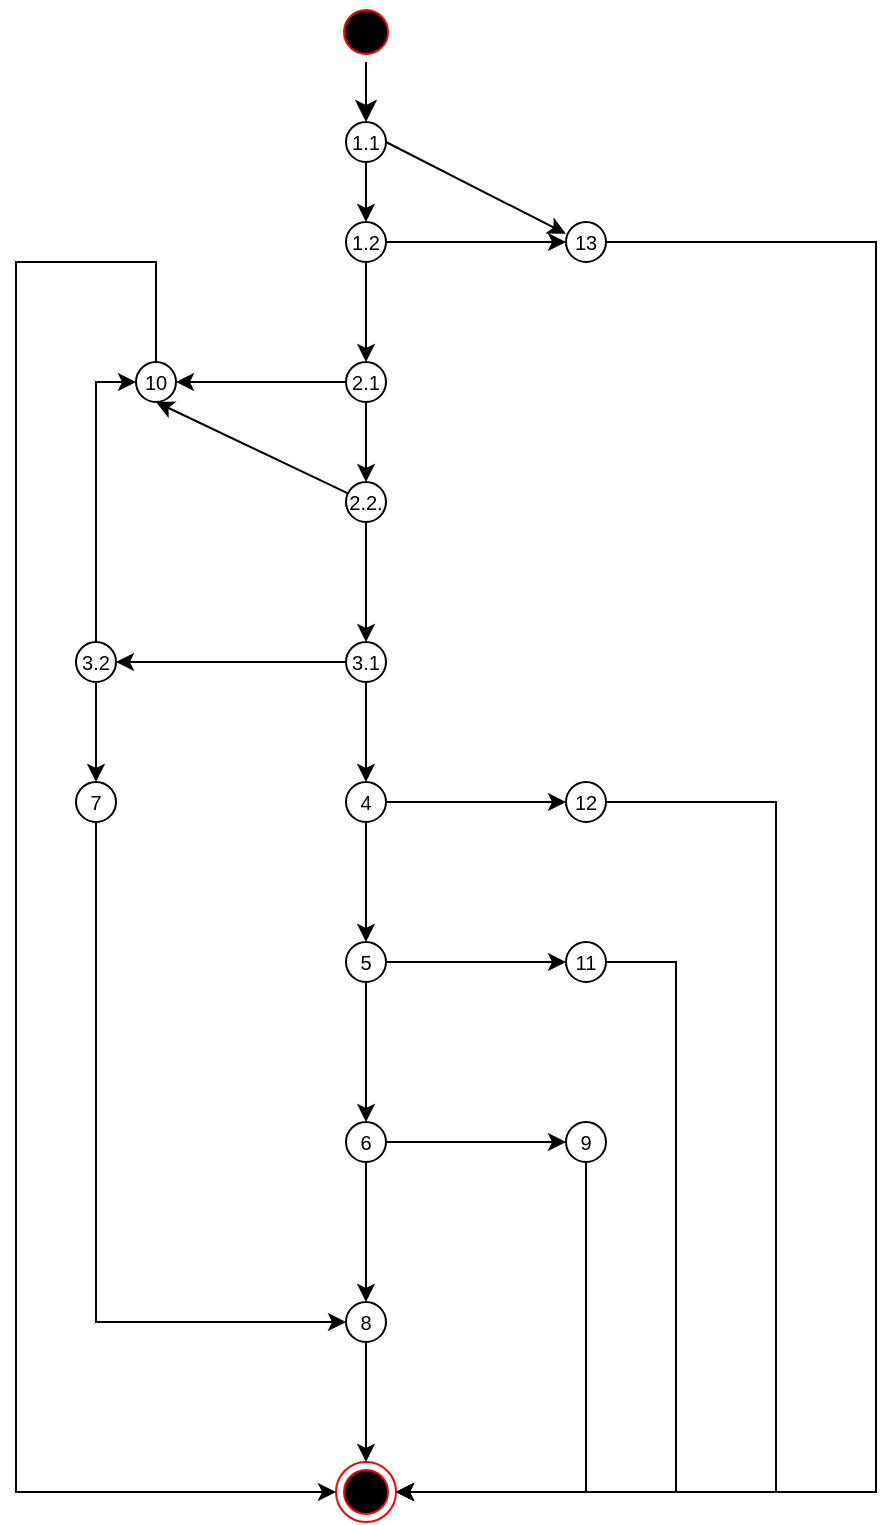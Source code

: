 <mxfile version="27.0.3">
  <diagram name="Page-1" id="03XX2MPO4sETvZb602Uh">
    <mxGraphModel dx="2058" dy="1113" grid="1" gridSize="10" guides="1" tooltips="1" connect="1" arrows="1" fold="1" page="1" pageScale="1" pageWidth="850" pageHeight="1100" math="0" shadow="0">
      <root>
        <mxCell id="0" />
        <mxCell id="1" parent="0" />
        <mxCell id="4Z4Qs0QXwUxuNKvJey66-1" value="" style="ellipse;html=1;shape=startState;fillColor=#000000;strokeColor=#ff0000;" vertex="1" parent="1">
          <mxGeometry x="410" y="100" width="30" height="30" as="geometry" />
        </mxCell>
        <mxCell id="4Z4Qs0QXwUxuNKvJey66-2" value="" style="edgeStyle=orthogonalEdgeStyle;html=1;verticalAlign=bottom;endArrow=classic;endSize=8;strokeColor=#000000;rounded=0;entryX=0.5;entryY=0;entryDx=0;entryDy=0;endFill=1;" edge="1" source="4Z4Qs0QXwUxuNKvJey66-1" parent="1" target="4Z4Qs0QXwUxuNKvJey66-4">
          <mxGeometry relative="1" as="geometry">
            <mxPoint x="425" y="190" as="targetPoint" />
          </mxGeometry>
        </mxCell>
        <mxCell id="4Z4Qs0QXwUxuNKvJey66-3" value="" style="ellipse;html=1;shape=endState;fillColor=#000000;strokeColor=#ff0000;" vertex="1" parent="1">
          <mxGeometry x="410" y="830" width="30" height="30" as="geometry" />
        </mxCell>
        <mxCell id="4Z4Qs0QXwUxuNKvJey66-27" style="rounded=0;orthogonalLoop=1;jettySize=auto;html=1;exitX=0.5;exitY=1;exitDx=0;exitDy=0;entryX=0.5;entryY=0;entryDx=0;entryDy=0;" edge="1" parent="1" source="4Z4Qs0QXwUxuNKvJey66-4" target="4Z4Qs0QXwUxuNKvJey66-7">
          <mxGeometry relative="1" as="geometry" />
        </mxCell>
        <mxCell id="4Z4Qs0QXwUxuNKvJey66-4" value="&lt;font style=&quot;font-size: 10px;&quot;&gt;1.1&lt;/font&gt;" style="ellipse;whiteSpace=wrap;html=1;aspect=fixed;" vertex="1" parent="1">
          <mxGeometry x="415" y="160" width="20" height="20" as="geometry" />
        </mxCell>
        <mxCell id="4Z4Qs0QXwUxuNKvJey66-31" style="edgeStyle=orthogonalEdgeStyle;rounded=0;orthogonalLoop=1;jettySize=auto;html=1;exitX=1;exitY=0.5;exitDx=0;exitDy=0;entryX=0;entryY=0.5;entryDx=0;entryDy=0;" edge="1" parent="1" source="4Z4Qs0QXwUxuNKvJey66-7" target="4Z4Qs0QXwUxuNKvJey66-26">
          <mxGeometry relative="1" as="geometry" />
        </mxCell>
        <mxCell id="4Z4Qs0QXwUxuNKvJey66-7" value="&lt;font style=&quot;font-size: 10px;&quot;&gt;1.2&lt;/font&gt;" style="ellipse;whiteSpace=wrap;html=1;aspect=fixed;" vertex="1" parent="1">
          <mxGeometry x="415" y="210" width="20" height="20" as="geometry" />
        </mxCell>
        <mxCell id="4Z4Qs0QXwUxuNKvJey66-32" style="edgeStyle=orthogonalEdgeStyle;rounded=0;orthogonalLoop=1;jettySize=auto;html=1;exitX=0.5;exitY=1;exitDx=0;exitDy=0;entryX=0.5;entryY=0;entryDx=0;entryDy=0;" edge="1" parent="1" source="4Z4Qs0QXwUxuNKvJey66-8" target="4Z4Qs0QXwUxuNKvJey66-9">
          <mxGeometry relative="1" as="geometry" />
        </mxCell>
        <mxCell id="4Z4Qs0QXwUxuNKvJey66-36" value="" style="edgeStyle=orthogonalEdgeStyle;rounded=0;orthogonalLoop=1;jettySize=auto;html=1;" edge="1" parent="1" source="4Z4Qs0QXwUxuNKvJey66-8" target="4Z4Qs0QXwUxuNKvJey66-23">
          <mxGeometry relative="1" as="geometry" />
        </mxCell>
        <mxCell id="4Z4Qs0QXwUxuNKvJey66-8" value="&lt;font style=&quot;font-size: 10px;&quot;&gt;2.1&lt;/font&gt;" style="ellipse;whiteSpace=wrap;html=1;aspect=fixed;" vertex="1" parent="1">
          <mxGeometry x="415" y="280" width="20" height="20" as="geometry" />
        </mxCell>
        <mxCell id="4Z4Qs0QXwUxuNKvJey66-33" style="edgeStyle=orthogonalEdgeStyle;rounded=0;orthogonalLoop=1;jettySize=auto;html=1;exitX=0.5;exitY=1;exitDx=0;exitDy=0;entryX=0.5;entryY=0;entryDx=0;entryDy=0;" edge="1" parent="1" source="4Z4Qs0QXwUxuNKvJey66-9" target="4Z4Qs0QXwUxuNKvJey66-10">
          <mxGeometry relative="1" as="geometry" />
        </mxCell>
        <mxCell id="4Z4Qs0QXwUxuNKvJey66-37" style="rounded=0;orthogonalLoop=1;jettySize=auto;html=1;entryX=0.5;entryY=1;entryDx=0;entryDy=0;" edge="1" parent="1" source="4Z4Qs0QXwUxuNKvJey66-9" target="4Z4Qs0QXwUxuNKvJey66-23">
          <mxGeometry relative="1" as="geometry" />
        </mxCell>
        <mxCell id="4Z4Qs0QXwUxuNKvJey66-9" value="&lt;font style=&quot;font-size: 10px;&quot;&gt;2.2.&lt;/font&gt;" style="ellipse;whiteSpace=wrap;html=1;aspect=fixed;" vertex="1" parent="1">
          <mxGeometry x="415" y="340" width="20" height="20" as="geometry" />
        </mxCell>
        <mxCell id="4Z4Qs0QXwUxuNKvJey66-38" value="" style="edgeStyle=orthogonalEdgeStyle;rounded=0;orthogonalLoop=1;jettySize=auto;html=1;" edge="1" parent="1" source="4Z4Qs0QXwUxuNKvJey66-10" target="4Z4Qs0QXwUxuNKvJey66-12">
          <mxGeometry relative="1" as="geometry" />
        </mxCell>
        <mxCell id="4Z4Qs0QXwUxuNKvJey66-40" value="" style="edgeStyle=orthogonalEdgeStyle;rounded=0;orthogonalLoop=1;jettySize=auto;html=1;" edge="1" parent="1" source="4Z4Qs0QXwUxuNKvJey66-10" target="4Z4Qs0QXwUxuNKvJey66-11">
          <mxGeometry relative="1" as="geometry" />
        </mxCell>
        <mxCell id="4Z4Qs0QXwUxuNKvJey66-10" value="&lt;font style=&quot;font-size: 10px;&quot;&gt;3.1&lt;/font&gt;" style="ellipse;whiteSpace=wrap;html=1;aspect=fixed;" vertex="1" parent="1">
          <mxGeometry x="415" y="420" width="20" height="20" as="geometry" />
        </mxCell>
        <mxCell id="4Z4Qs0QXwUxuNKvJey66-41" value="" style="edgeStyle=orthogonalEdgeStyle;rounded=0;orthogonalLoop=1;jettySize=auto;html=1;" edge="1" parent="1" source="4Z4Qs0QXwUxuNKvJey66-11" target="4Z4Qs0QXwUxuNKvJey66-19">
          <mxGeometry relative="1" as="geometry" />
        </mxCell>
        <mxCell id="4Z4Qs0QXwUxuNKvJey66-43" style="edgeStyle=orthogonalEdgeStyle;rounded=0;orthogonalLoop=1;jettySize=auto;html=1;entryX=0;entryY=0.5;entryDx=0;entryDy=0;" edge="1" parent="1" source="4Z4Qs0QXwUxuNKvJey66-11" target="4Z4Qs0QXwUxuNKvJey66-23">
          <mxGeometry relative="1" as="geometry">
            <Array as="points">
              <mxPoint x="290" y="290" />
            </Array>
          </mxGeometry>
        </mxCell>
        <mxCell id="4Z4Qs0QXwUxuNKvJey66-11" value="&lt;font style=&quot;font-size: 10px;&quot;&gt;3.2&lt;/font&gt;" style="ellipse;whiteSpace=wrap;html=1;aspect=fixed;" vertex="1" parent="1">
          <mxGeometry x="280" y="420" width="20" height="20" as="geometry" />
        </mxCell>
        <mxCell id="4Z4Qs0QXwUxuNKvJey66-44" value="" style="edgeStyle=orthogonalEdgeStyle;rounded=0;orthogonalLoop=1;jettySize=auto;html=1;" edge="1" parent="1" source="4Z4Qs0QXwUxuNKvJey66-12" target="4Z4Qs0QXwUxuNKvJey66-17">
          <mxGeometry relative="1" as="geometry" />
        </mxCell>
        <mxCell id="4Z4Qs0QXwUxuNKvJey66-45" value="" style="edgeStyle=orthogonalEdgeStyle;rounded=0;orthogonalLoop=1;jettySize=auto;html=1;" edge="1" parent="1" source="4Z4Qs0QXwUxuNKvJey66-12" target="4Z4Qs0QXwUxuNKvJey66-25">
          <mxGeometry relative="1" as="geometry" />
        </mxCell>
        <mxCell id="4Z4Qs0QXwUxuNKvJey66-12" value="&lt;font style=&quot;font-size: 10px;&quot;&gt;4&lt;/font&gt;" style="ellipse;whiteSpace=wrap;html=1;aspect=fixed;" vertex="1" parent="1">
          <mxGeometry x="415" y="490" width="20" height="20" as="geometry" />
        </mxCell>
        <mxCell id="4Z4Qs0QXwUxuNKvJey66-46" value="" style="edgeStyle=orthogonalEdgeStyle;rounded=0;orthogonalLoop=1;jettySize=auto;html=1;" edge="1" parent="1" source="4Z4Qs0QXwUxuNKvJey66-17" target="4Z4Qs0QXwUxuNKvJey66-18">
          <mxGeometry relative="1" as="geometry" />
        </mxCell>
        <mxCell id="4Z4Qs0QXwUxuNKvJey66-47" value="" style="edgeStyle=orthogonalEdgeStyle;rounded=0;orthogonalLoop=1;jettySize=auto;html=1;" edge="1" parent="1" source="4Z4Qs0QXwUxuNKvJey66-17" target="4Z4Qs0QXwUxuNKvJey66-24">
          <mxGeometry relative="1" as="geometry" />
        </mxCell>
        <mxCell id="4Z4Qs0QXwUxuNKvJey66-17" value="&lt;font style=&quot;font-size: 10px;&quot;&gt;5&lt;/font&gt;" style="ellipse;whiteSpace=wrap;html=1;aspect=fixed;" vertex="1" parent="1">
          <mxGeometry x="415" y="570" width="20" height="20" as="geometry" />
        </mxCell>
        <mxCell id="4Z4Qs0QXwUxuNKvJey66-48" value="" style="edgeStyle=orthogonalEdgeStyle;rounded=0;orthogonalLoop=1;jettySize=auto;html=1;" edge="1" parent="1" source="4Z4Qs0QXwUxuNKvJey66-18" target="4Z4Qs0QXwUxuNKvJey66-21">
          <mxGeometry relative="1" as="geometry" />
        </mxCell>
        <mxCell id="4Z4Qs0QXwUxuNKvJey66-49" value="" style="edgeStyle=orthogonalEdgeStyle;rounded=0;orthogonalLoop=1;jettySize=auto;html=1;" edge="1" parent="1" source="4Z4Qs0QXwUxuNKvJey66-18" target="4Z4Qs0QXwUxuNKvJey66-22">
          <mxGeometry relative="1" as="geometry" />
        </mxCell>
        <mxCell id="4Z4Qs0QXwUxuNKvJey66-18" value="&lt;font style=&quot;font-size: 10px;&quot;&gt;6&lt;/font&gt;" style="ellipse;whiteSpace=wrap;html=1;aspect=fixed;" vertex="1" parent="1">
          <mxGeometry x="415" y="660" width="20" height="20" as="geometry" />
        </mxCell>
        <mxCell id="4Z4Qs0QXwUxuNKvJey66-50" style="edgeStyle=orthogonalEdgeStyle;rounded=0;orthogonalLoop=1;jettySize=auto;html=1;entryX=0;entryY=0.5;entryDx=0;entryDy=0;" edge="1" parent="1" source="4Z4Qs0QXwUxuNKvJey66-19" target="4Z4Qs0QXwUxuNKvJey66-21">
          <mxGeometry relative="1" as="geometry">
            <Array as="points">
              <mxPoint x="290" y="760" />
            </Array>
          </mxGeometry>
        </mxCell>
        <mxCell id="4Z4Qs0QXwUxuNKvJey66-19" value="&lt;font style=&quot;font-size: 10px;&quot;&gt;7&lt;/font&gt;" style="ellipse;whiteSpace=wrap;html=1;aspect=fixed;" vertex="1" parent="1">
          <mxGeometry x="280" y="490" width="20" height="20" as="geometry" />
        </mxCell>
        <mxCell id="4Z4Qs0QXwUxuNKvJey66-51" style="edgeStyle=orthogonalEdgeStyle;rounded=0;orthogonalLoop=1;jettySize=auto;html=1;entryX=0.5;entryY=0;entryDx=0;entryDy=0;" edge="1" parent="1" source="4Z4Qs0QXwUxuNKvJey66-21" target="4Z4Qs0QXwUxuNKvJey66-3">
          <mxGeometry relative="1" as="geometry" />
        </mxCell>
        <mxCell id="4Z4Qs0QXwUxuNKvJey66-21" value="&lt;font style=&quot;font-size: 10px;&quot;&gt;8&lt;/font&gt;" style="ellipse;whiteSpace=wrap;html=1;aspect=fixed;" vertex="1" parent="1">
          <mxGeometry x="415" y="750" width="20" height="20" as="geometry" />
        </mxCell>
        <mxCell id="4Z4Qs0QXwUxuNKvJey66-52" style="edgeStyle=orthogonalEdgeStyle;rounded=0;orthogonalLoop=1;jettySize=auto;html=1;entryX=1;entryY=0.5;entryDx=0;entryDy=0;" edge="1" parent="1" source="4Z4Qs0QXwUxuNKvJey66-22" target="4Z4Qs0QXwUxuNKvJey66-3">
          <mxGeometry relative="1" as="geometry">
            <Array as="points">
              <mxPoint x="535" y="845" />
            </Array>
          </mxGeometry>
        </mxCell>
        <mxCell id="4Z4Qs0QXwUxuNKvJey66-22" value="&lt;font style=&quot;font-size: 10px;&quot;&gt;9&lt;/font&gt;" style="ellipse;whiteSpace=wrap;html=1;aspect=fixed;" vertex="1" parent="1">
          <mxGeometry x="525" y="660" width="20" height="20" as="geometry" />
        </mxCell>
        <mxCell id="4Z4Qs0QXwUxuNKvJey66-56" style="edgeStyle=orthogonalEdgeStyle;rounded=0;orthogonalLoop=1;jettySize=auto;html=1;entryX=0;entryY=0.5;entryDx=0;entryDy=0;" edge="1" parent="1" source="4Z4Qs0QXwUxuNKvJey66-23" target="4Z4Qs0QXwUxuNKvJey66-3">
          <mxGeometry relative="1" as="geometry">
            <Array as="points">
              <mxPoint x="320" y="230" />
              <mxPoint x="250" y="230" />
              <mxPoint x="250" y="845" />
            </Array>
          </mxGeometry>
        </mxCell>
        <mxCell id="4Z4Qs0QXwUxuNKvJey66-23" value="&lt;font style=&quot;font-size: 10px;&quot;&gt;10&lt;/font&gt;" style="ellipse;whiteSpace=wrap;html=1;aspect=fixed;" vertex="1" parent="1">
          <mxGeometry x="310" y="280" width="20" height="20" as="geometry" />
        </mxCell>
        <mxCell id="4Z4Qs0QXwUxuNKvJey66-54" style="edgeStyle=orthogonalEdgeStyle;rounded=0;orthogonalLoop=1;jettySize=auto;html=1;exitX=1;exitY=0.5;exitDx=0;exitDy=0;entryX=1;entryY=0.5;entryDx=0;entryDy=0;" edge="1" parent="1" source="4Z4Qs0QXwUxuNKvJey66-24" target="4Z4Qs0QXwUxuNKvJey66-3">
          <mxGeometry relative="1" as="geometry">
            <mxPoint x="630" y="850" as="targetPoint" />
            <Array as="points">
              <mxPoint x="580" y="580" />
              <mxPoint x="580" y="845" />
            </Array>
          </mxGeometry>
        </mxCell>
        <mxCell id="4Z4Qs0QXwUxuNKvJey66-24" value="&lt;font style=&quot;font-size: 10px;&quot;&gt;11&lt;/font&gt;" style="ellipse;whiteSpace=wrap;html=1;aspect=fixed;" vertex="1" parent="1">
          <mxGeometry x="525" y="570" width="20" height="20" as="geometry" />
        </mxCell>
        <mxCell id="4Z4Qs0QXwUxuNKvJey66-55" style="edgeStyle=orthogonalEdgeStyle;rounded=0;orthogonalLoop=1;jettySize=auto;html=1;exitX=1;exitY=0.5;exitDx=0;exitDy=0;entryX=1;entryY=0.5;entryDx=0;entryDy=0;" edge="1" parent="1" source="4Z4Qs0QXwUxuNKvJey66-25" target="4Z4Qs0QXwUxuNKvJey66-3">
          <mxGeometry relative="1" as="geometry">
            <mxPoint x="650" y="850" as="targetPoint" />
            <Array as="points">
              <mxPoint x="630" y="500" />
              <mxPoint x="630" y="845" />
            </Array>
          </mxGeometry>
        </mxCell>
        <mxCell id="4Z4Qs0QXwUxuNKvJey66-25" value="&lt;font style=&quot;font-size: 10px;&quot;&gt;12&lt;/font&gt;" style="ellipse;whiteSpace=wrap;html=1;aspect=fixed;" vertex="1" parent="1">
          <mxGeometry x="525" y="490" width="20" height="20" as="geometry" />
        </mxCell>
        <mxCell id="4Z4Qs0QXwUxuNKvJey66-57" style="edgeStyle=orthogonalEdgeStyle;rounded=0;orthogonalLoop=1;jettySize=auto;html=1;entryX=1;entryY=0.5;entryDx=0;entryDy=0;" edge="1" parent="1" source="4Z4Qs0QXwUxuNKvJey66-26" target="4Z4Qs0QXwUxuNKvJey66-3">
          <mxGeometry relative="1" as="geometry">
            <mxPoint x="690" y="850" as="targetPoint" />
            <Array as="points">
              <mxPoint x="680" y="220" />
              <mxPoint x="680" y="845" />
            </Array>
          </mxGeometry>
        </mxCell>
        <mxCell id="4Z4Qs0QXwUxuNKvJey66-26" value="&lt;font style=&quot;font-size: 10px;&quot;&gt;13&lt;/font&gt;" style="ellipse;whiteSpace=wrap;html=1;aspect=fixed;" vertex="1" parent="1">
          <mxGeometry x="525" y="210" width="20" height="20" as="geometry" />
        </mxCell>
        <mxCell id="4Z4Qs0QXwUxuNKvJey66-28" style="rounded=0;orthogonalLoop=1;jettySize=auto;html=1;exitX=1;exitY=0.5;exitDx=0;exitDy=0;entryX=-0.003;entryY=0.294;entryDx=0;entryDy=0;entryPerimeter=0;" edge="1" parent="1" source="4Z4Qs0QXwUxuNKvJey66-4" target="4Z4Qs0QXwUxuNKvJey66-26">
          <mxGeometry relative="1" as="geometry">
            <mxPoint x="428.551" y="177.071" as="sourcePoint" />
            <mxPoint x="500" y="208.3" as="targetPoint" />
          </mxGeometry>
        </mxCell>
        <mxCell id="4Z4Qs0QXwUxuNKvJey66-30" style="edgeStyle=orthogonalEdgeStyle;rounded=0;orthogonalLoop=1;jettySize=auto;html=1;exitX=0.5;exitY=1;exitDx=0;exitDy=0;entryX=0.5;entryY=0;entryDx=0;entryDy=0;" edge="1" parent="1" source="4Z4Qs0QXwUxuNKvJey66-7" target="4Z4Qs0QXwUxuNKvJey66-8">
          <mxGeometry relative="1" as="geometry" />
        </mxCell>
      </root>
    </mxGraphModel>
  </diagram>
</mxfile>
